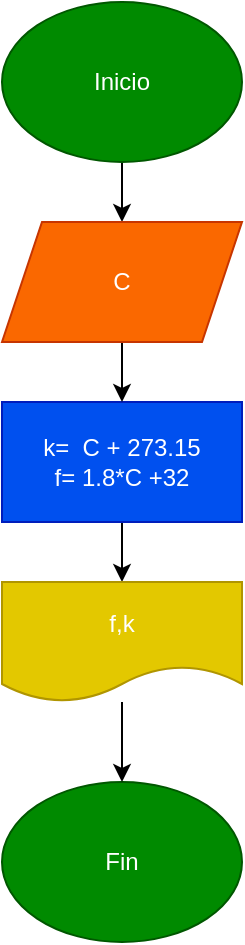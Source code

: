 <mxfile>
    <diagram id="HVPY3y1_DhjtBA5QIUAc" name="Página-1">
        <mxGraphModel dx="99" dy="467" grid="1" gridSize="10" guides="1" tooltips="1" connect="1" arrows="1" fold="1" page="1" pageScale="1" pageWidth="827" pageHeight="1169" math="0" shadow="0">
            <root>
                <mxCell id="0"/>
                <mxCell id="1" parent="0"/>
                <mxCell id="14" value="" style="edgeStyle=none;html=1;" edge="1" parent="1" source="2" target="4">
                    <mxGeometry relative="1" as="geometry"/>
                </mxCell>
                <mxCell id="2" value="Inicio" style="ellipse;whiteSpace=wrap;html=1;fillColor=#008a00;fontColor=#ffffff;strokeColor=#005700;" vertex="1" parent="1">
                    <mxGeometry x="90" y="60" width="120" height="80" as="geometry"/>
                </mxCell>
                <mxCell id="16" value="" style="edgeStyle=none;html=1;" edge="1" parent="1" source="3" target="13">
                    <mxGeometry relative="1" as="geometry"/>
                </mxCell>
                <mxCell id="3" value="k=&amp;nbsp; C + 273.15&lt;br&gt;f= 1.8*C +32" style="rounded=0;whiteSpace=wrap;html=1;fillColor=#0050ef;fontColor=#ffffff;strokeColor=#001DBC;" vertex="1" parent="1">
                    <mxGeometry x="90" y="260" width="120" height="60" as="geometry"/>
                </mxCell>
                <mxCell id="15" value="" style="edgeStyle=none;html=1;" edge="1" parent="1" source="4" target="3">
                    <mxGeometry relative="1" as="geometry"/>
                </mxCell>
                <mxCell id="4" value="C" style="shape=parallelogram;perimeter=parallelogramPerimeter;whiteSpace=wrap;html=1;fixedSize=1;fillColor=#fa6800;fontColor=#FFFFFF;strokeColor=#C73500;" vertex="1" parent="1">
                    <mxGeometry x="90" y="170" width="120" height="60" as="geometry"/>
                </mxCell>
                <mxCell id="6" value="Fin" style="ellipse;whiteSpace=wrap;html=1;fillColor=#008a00;fontColor=#FFFFFF;strokeColor=#005700;" vertex="1" parent="1">
                    <mxGeometry x="90" y="450" width="120" height="80" as="geometry"/>
                </mxCell>
                <mxCell id="18" value="" style="edgeStyle=none;html=1;" edge="1" parent="1" source="13" target="6">
                    <mxGeometry relative="1" as="geometry"/>
                </mxCell>
                <mxCell id="13" value="f,k" style="shape=document;whiteSpace=wrap;html=1;boundedLbl=1;fillColor=#e3c800;fontColor=#FFFFFF;strokeColor=#B09500;" vertex="1" parent="1">
                    <mxGeometry x="90" y="350" width="120" height="60" as="geometry"/>
                </mxCell>
            </root>
        </mxGraphModel>
    </diagram>
</mxfile>